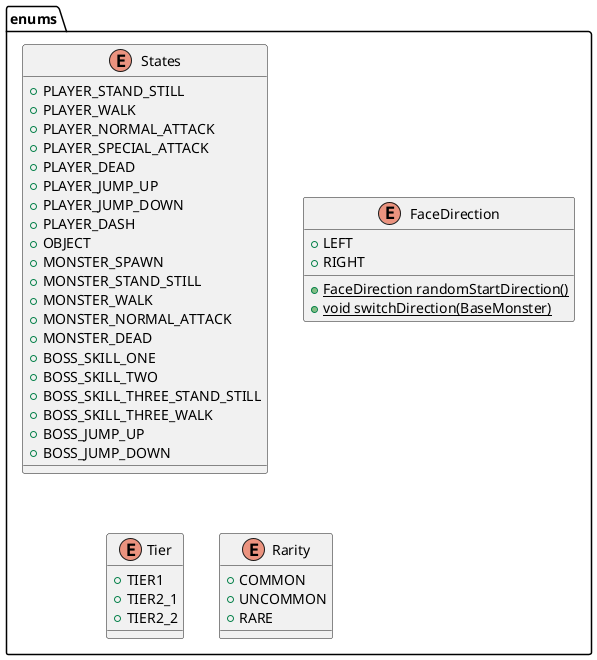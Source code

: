 @startuml
enum enums.States {
+  PLAYER_STAND_STILL
+  PLAYER_WALK
+  PLAYER_NORMAL_ATTACK
+  PLAYER_SPECIAL_ATTACK
+  PLAYER_DEAD
+  PLAYER_JUMP_UP
+  PLAYER_JUMP_DOWN
+  PLAYER_DASH
+  OBJECT
+  MONSTER_SPAWN
+  MONSTER_STAND_STILL
+  MONSTER_WALK
+  MONSTER_NORMAL_ATTACK
+  MONSTER_DEAD
+  BOSS_SKILL_ONE
+  BOSS_SKILL_TWO
+  BOSS_SKILL_THREE_STAND_STILL
+  BOSS_SKILL_THREE_WALK
+  BOSS_JUMP_UP
+  BOSS_JUMP_DOWN
}

enum enums.FaceDirection {
+  LEFT
+  RIGHT
+ {static} FaceDirection randomStartDirection()
+ {static} void switchDirection(BaseMonster)
}


enum enums.Tier {
+  TIER1
+  TIER2_1
+  TIER2_2
}

enum enums.Rarity {
+  COMMON
+  UNCOMMON
+  RARE
}

@enduml